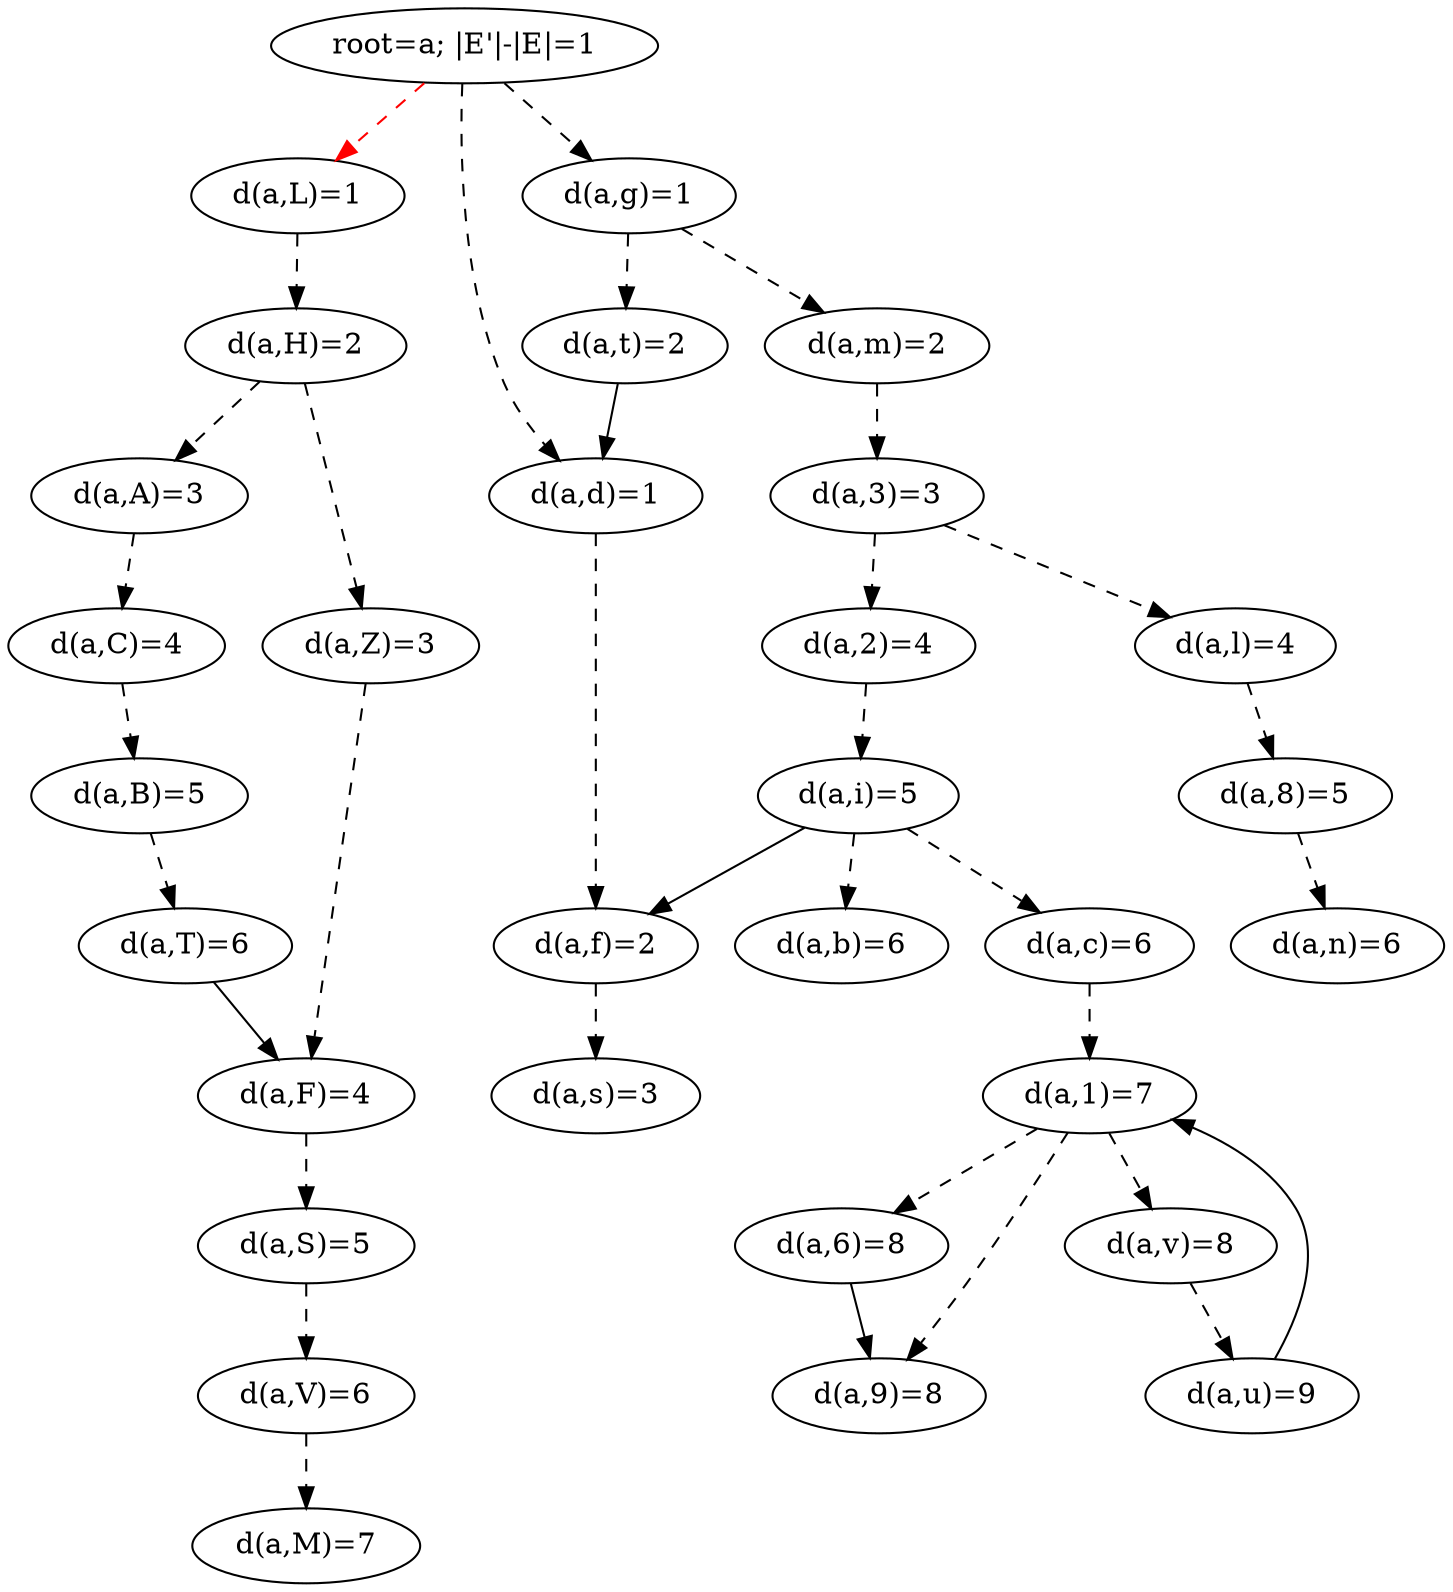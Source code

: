 digraph out {
M [label="d(a,M)=7"];
V [label="d(a,V)=6"];
V -> M [style=dashed];
S [label="d(a,S)=5"];
S -> V [style=dashed];
T [label="d(a,T)=6"];
T -> F;
B [label="d(a,B)=5"];
B -> T [style=dashed];
C [label="d(a,C)=4"];
C -> B [style=dashed];
A [label="d(a,A)=3"];
A -> C [style=dashed];
F [label="d(a,F)=4"];
F -> S [style=dashed];
Z [label="d(a,Z)=3"];
Z -> F [style=dashed];
H [label="d(a,H)=2"];
H -> Z [style=dashed];
H -> A [style=dashed];
L [label="d(a,L)=1"];
L -> H [style=dashed];
n [label="d(a,n)=6"];
8 [label="d(a,8)=5"];
8 -> n [style=dashed];
6 [label="d(a,6)=8"];
6 -> 9;
u [label="d(a,u)=9"];
u -> 1;
9 [label="d(a,9)=8"];
v [label="d(a,v)=8"];
v -> u [style=dashed];
1 [label="d(a,1)=7"];
1 -> 6 [style=dashed];
1 -> 9 [style=dashed];
1 -> v [style=dashed];
s [label="d(a,s)=3"];
c [label="d(a,c)=6"];
c -> 1 [style=dashed];
b [label="d(a,b)=6"];
i [label="d(a,i)=5"];
i -> f;
i -> c [style=dashed];
i -> b [style=dashed];
l [label="d(a,l)=4"];
l -> 8 [style=dashed];
2 [label="d(a,2)=4"];
2 -> i [style=dashed];
3 [label="d(a,3)=3"];
3 -> l [style=dashed];
3 -> 2 [style=dashed];
f [label="d(a,f)=2"];
f -> s [style=dashed];
m [label="d(a,m)=2"];
m -> 3 [style=dashed];
t [label="d(a,t)=2"];
t -> d;
d [label="d(a,d)=1"];
d -> f [style=dashed];
g [label="d(a,g)=1"];
g -> m [style=dashed];
g -> t [style=dashed];
a [label="root=a; |E'|-|E|=1"];
a -> L [style=dashed, color=red];
a -> d [style=dashed];
a -> g [style=dashed];
}
